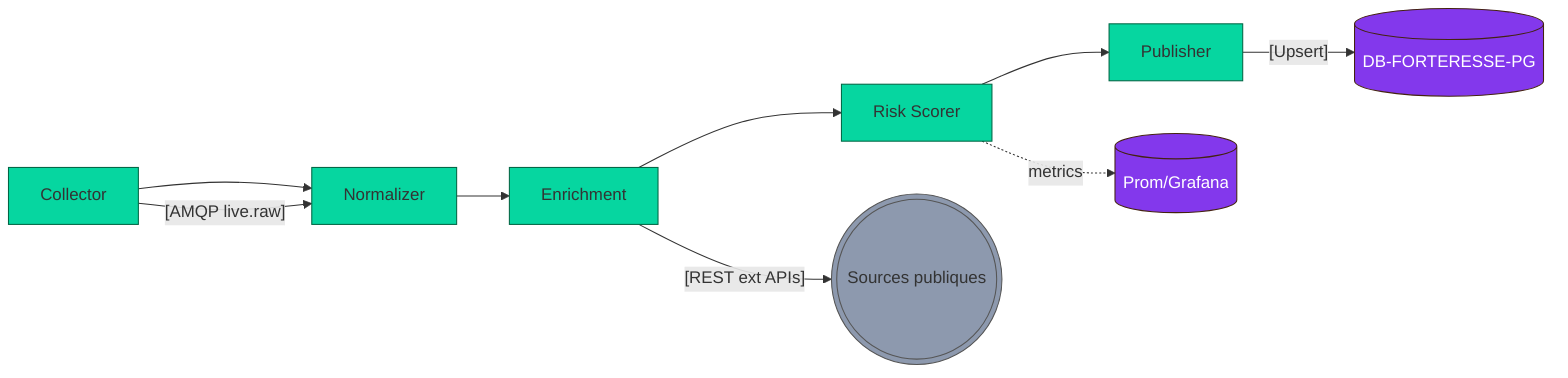 %% OSINT Engine — Components — v1.0 — 2025-01-15
flowchart LR
INGEST[Collector]:::compute-->NORM[Normalizer]:::compute-->ENRICH[Enrichment]:::compute-->SCORE[Risk Scorer]:::compute-->PUBLISH[Publisher]:::compute
INGEST--[AMQP live.raw]-->NORM
ENRICH--[REST ext APIs]-->EXT(((Sources publiques))):::external
PUBLISH--[Upsert]-->DB[(DB-FORTERESSE-PG)]:::data
SCORE-.metrics.->OBS[(Prom/Grafana)]:::data
classDef compute fill:#06D6A0,stroke:#064
classDef data fill:#8338EC,stroke:#421,color:#fff
classDef external fill:#8D99AE,stroke:#555